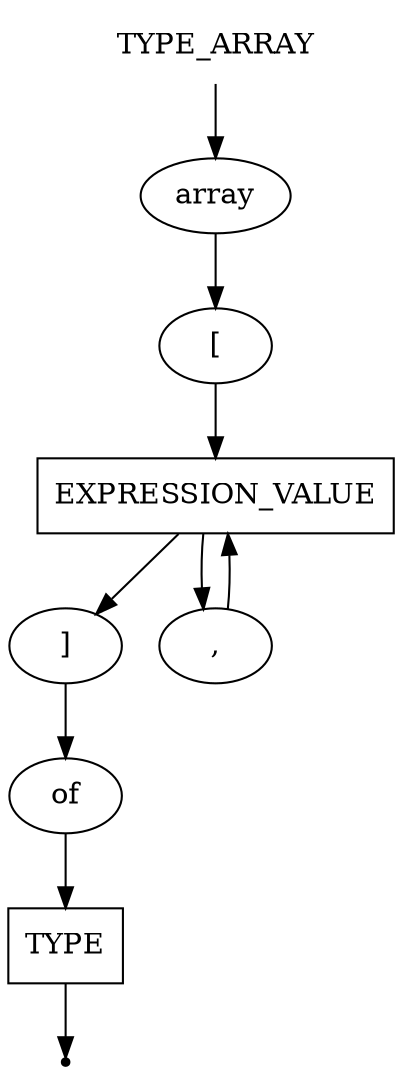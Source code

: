 digraph TYPE_ARRAY {
    start [label=TYPE_ARRAY shape=plaintext]
    key_array [label="array" shape=oval]
    br_open [label="[" shape=oval]
    br_close [label="]" shape=oval]
    expression_value [label=EXPRESSION_VALUE shape=box]
    comma [label="," shape=oval]
    key_of [label="of" shape=oval]
    type [label=TYPE shape=box]
    end [label="" shape=point]

    start -> key_array
    key_array -> br_open
    br_open -> expression_value
    expression_value -> br_close
    expression_value -> comma
    br_close -> key_of
    key_of -> type
    comma -> expression_value
    type -> end
}